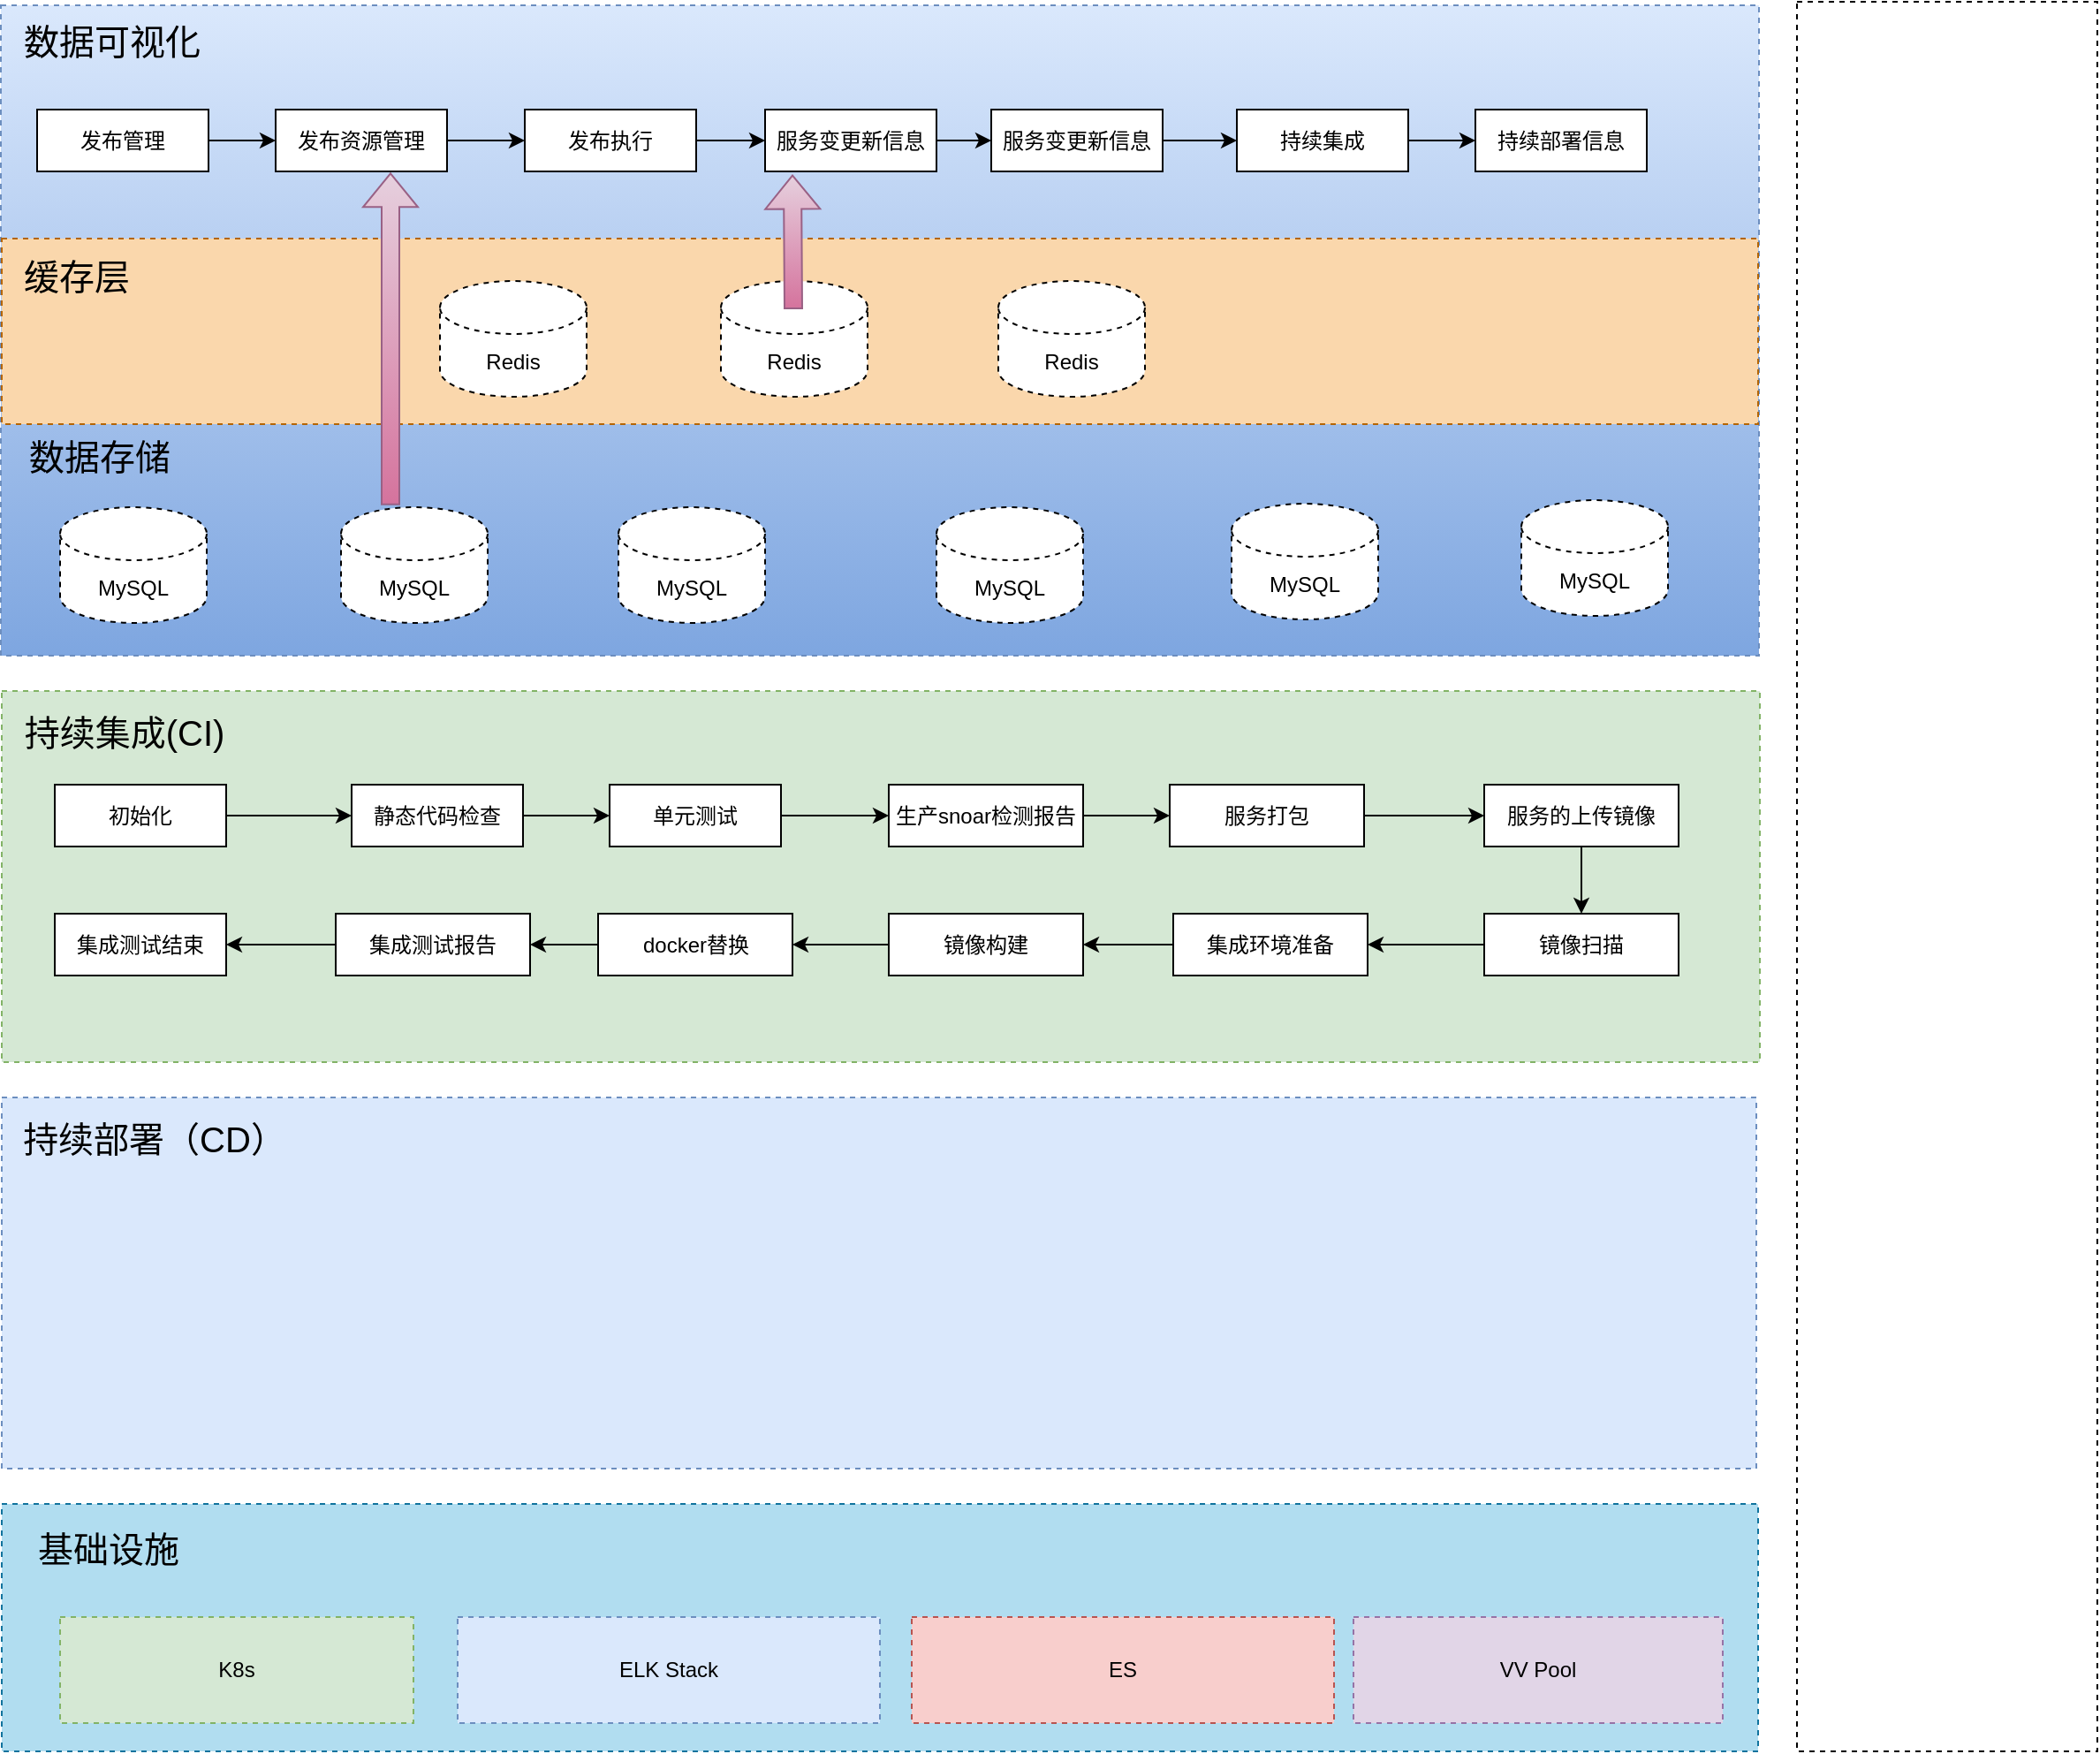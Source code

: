 <mxfile version="16.1.0" type="device"><diagram id="C5RBs43oDa-KdzZeNtuy" name="CICD的架构"><mxGraphModel dx="1318" dy="927" grid="0" gridSize="10" guides="1" tooltips="1" connect="1" arrows="1" fold="1" page="0" pageScale="1" pageWidth="827" pageHeight="1169" math="0" shadow="0"><root><mxCell id="WIyWlLk6GJQsqaUBKTNV-0"/><mxCell id="WIyWlLk6GJQsqaUBKTNV-1" parent="WIyWlLk6GJQsqaUBKTNV-0"/><mxCell id="6TEGEP7om40u0FLD5Z-L-0" value="" style="whiteSpace=wrap;html=1;dashed=1;fontSize=20;fillColor=#dae8fc;strokeColor=#6c8ebf;gradientColor=#7ea6e0;" vertex="1" parent="WIyWlLk6GJQsqaUBKTNV-1"><mxGeometry x="401.5" y="139" width="995" height="368" as="geometry"/></mxCell><mxCell id="6TEGEP7om40u0FLD5Z-L-1" value="" style="whiteSpace=wrap;html=1;dashed=1;fontSize=20;" vertex="1" parent="WIyWlLk6GJQsqaUBKTNV-1"><mxGeometry x="1418" y="137" width="170" height="990" as="geometry"/></mxCell><mxCell id="6TEGEP7om40u0FLD5Z-L-5" value="" style="whiteSpace=wrap;html=1;dashed=1;fontSize=20;fillColor=#d5e8d4;strokeColor=#82b366;" vertex="1" parent="WIyWlLk6GJQsqaUBKTNV-1"><mxGeometry x="402" y="527" width="995" height="210" as="geometry"/></mxCell><mxCell id="6TEGEP7om40u0FLD5Z-L-6" value="" style="whiteSpace=wrap;html=1;dashed=1;fontSize=20;fillColor=#dae8fc;strokeColor=#6c8ebf;" vertex="1" parent="WIyWlLk6GJQsqaUBKTNV-1"><mxGeometry x="402" y="757" width="993" height="210" as="geometry"/></mxCell><mxCell id="6TEGEP7om40u0FLD5Z-L-7" value="" style="whiteSpace=wrap;html=1;dashed=1;fontSize=20;fillColor=#b1ddf0;strokeColor=#10739e;" vertex="1" parent="WIyWlLk6GJQsqaUBKTNV-1"><mxGeometry x="402" y="987" width="994" height="140" as="geometry"/></mxCell><mxCell id="6TEGEP7om40u0FLD5Z-L-8" value="基础设施" style="text;html=1;align=center;verticalAlign=middle;resizable=0;points=[];autosize=1;strokeColor=none;fillColor=none;fontSize=20;" vertex="1" parent="WIyWlLk6GJQsqaUBKTNV-1"><mxGeometry x="412" y="997" width="100" height="30" as="geometry"/></mxCell><mxCell id="6TEGEP7om40u0FLD5Z-L-9" value="持续部署（CD）" style="text;html=1;align=center;verticalAlign=middle;resizable=0;points=[];autosize=1;strokeColor=none;fillColor=none;fontSize=20;" vertex="1" parent="WIyWlLk6GJQsqaUBKTNV-1"><mxGeometry x="408" y="766" width="159" height="28" as="geometry"/></mxCell><mxCell id="6TEGEP7om40u0FLD5Z-L-10" value="持续集成(CI)" style="text;html=1;align=center;verticalAlign=middle;resizable=0;points=[];autosize=1;strokeColor=none;fillColor=none;fontSize=20;" vertex="1" parent="WIyWlLk6GJQsqaUBKTNV-1"><mxGeometry x="409" y="536" width="123" height="28" as="geometry"/></mxCell><mxCell id="6TEGEP7om40u0FLD5Z-L-11" value="数据可视化" style="text;html=1;align=center;verticalAlign=middle;resizable=0;points=[];autosize=1;strokeColor=none;fillColor=none;fontSize=20;" vertex="1" parent="WIyWlLk6GJQsqaUBKTNV-1"><mxGeometry x="404" y="144" width="120" height="30" as="geometry"/></mxCell><mxCell id="6TEGEP7om40u0FLD5Z-L-14" value="" style="edgeStyle=orthogonalEdgeStyle;rounded=0;orthogonalLoop=1;jettySize=auto;html=1;" edge="1" parent="WIyWlLk6GJQsqaUBKTNV-1" source="6TEGEP7om40u0FLD5Z-L-12" target="6TEGEP7om40u0FLD5Z-L-13"><mxGeometry relative="1" as="geometry"/></mxCell><mxCell id="6TEGEP7om40u0FLD5Z-L-12" value="发布管理" style="rounded=0;whiteSpace=wrap;html=1;" vertex="1" parent="WIyWlLk6GJQsqaUBKTNV-1"><mxGeometry x="422" y="198" width="97" height="35" as="geometry"/></mxCell><mxCell id="6TEGEP7om40u0FLD5Z-L-16" value="" style="edgeStyle=orthogonalEdgeStyle;rounded=0;orthogonalLoop=1;jettySize=auto;html=1;" edge="1" parent="WIyWlLk6GJQsqaUBKTNV-1" source="6TEGEP7om40u0FLD5Z-L-13" target="6TEGEP7om40u0FLD5Z-L-15"><mxGeometry relative="1" as="geometry"/></mxCell><mxCell id="6TEGEP7om40u0FLD5Z-L-13" value="发布资源管理" style="rounded=0;whiteSpace=wrap;html=1;" vertex="1" parent="WIyWlLk6GJQsqaUBKTNV-1"><mxGeometry x="557" y="198" width="97" height="35" as="geometry"/></mxCell><mxCell id="6TEGEP7om40u0FLD5Z-L-18" value="" style="edgeStyle=orthogonalEdgeStyle;rounded=0;orthogonalLoop=1;jettySize=auto;html=1;" edge="1" parent="WIyWlLk6GJQsqaUBKTNV-1" source="6TEGEP7om40u0FLD5Z-L-15" target="6TEGEP7om40u0FLD5Z-L-17"><mxGeometry relative="1" as="geometry"/></mxCell><mxCell id="6TEGEP7om40u0FLD5Z-L-15" value="发布执行" style="rounded=0;whiteSpace=wrap;html=1;" vertex="1" parent="WIyWlLk6GJQsqaUBKTNV-1"><mxGeometry x="698" y="198" width="97" height="35" as="geometry"/></mxCell><mxCell id="6TEGEP7om40u0FLD5Z-L-20" value="" style="edgeStyle=orthogonalEdgeStyle;rounded=0;orthogonalLoop=1;jettySize=auto;html=1;" edge="1" parent="WIyWlLk6GJQsqaUBKTNV-1" source="6TEGEP7om40u0FLD5Z-L-17" target="6TEGEP7om40u0FLD5Z-L-19"><mxGeometry relative="1" as="geometry"/></mxCell><mxCell id="6TEGEP7om40u0FLD5Z-L-17" value="服务变更新信息" style="rounded=0;whiteSpace=wrap;html=1;" vertex="1" parent="WIyWlLk6GJQsqaUBKTNV-1"><mxGeometry x="834" y="198" width="97" height="35" as="geometry"/></mxCell><mxCell id="6TEGEP7om40u0FLD5Z-L-22" value="" style="edgeStyle=orthogonalEdgeStyle;rounded=0;orthogonalLoop=1;jettySize=auto;html=1;" edge="1" parent="WIyWlLk6GJQsqaUBKTNV-1" source="6TEGEP7om40u0FLD5Z-L-19" target="6TEGEP7om40u0FLD5Z-L-21"><mxGeometry relative="1" as="geometry"/></mxCell><mxCell id="6TEGEP7om40u0FLD5Z-L-19" value="服务变更新信息" style="rounded=0;whiteSpace=wrap;html=1;" vertex="1" parent="WIyWlLk6GJQsqaUBKTNV-1"><mxGeometry x="962" y="198" width="97" height="35" as="geometry"/></mxCell><mxCell id="6TEGEP7om40u0FLD5Z-L-24" value="" style="edgeStyle=orthogonalEdgeStyle;rounded=0;orthogonalLoop=1;jettySize=auto;html=1;" edge="1" parent="WIyWlLk6GJQsqaUBKTNV-1" source="6TEGEP7om40u0FLD5Z-L-21" target="6TEGEP7om40u0FLD5Z-L-23"><mxGeometry relative="1" as="geometry"/></mxCell><mxCell id="6TEGEP7om40u0FLD5Z-L-21" value="持续集成" style="rounded=0;whiteSpace=wrap;html=1;" vertex="1" parent="WIyWlLk6GJQsqaUBKTNV-1"><mxGeometry x="1101" y="198" width="97" height="35" as="geometry"/></mxCell><mxCell id="6TEGEP7om40u0FLD5Z-L-23" value="持续部署信息" style="rounded=0;whiteSpace=wrap;html=1;" vertex="1" parent="WIyWlLk6GJQsqaUBKTNV-1"><mxGeometry x="1236" y="198" width="97" height="35" as="geometry"/></mxCell><mxCell id="6TEGEP7om40u0FLD5Z-L-26" value="" style="rounded=0;whiteSpace=wrap;html=1;dashed=1;fillColor=#fad7ac;strokeColor=#b46504;" vertex="1" parent="WIyWlLk6GJQsqaUBKTNV-1"><mxGeometry x="402" y="271" width="994" height="105" as="geometry"/></mxCell><mxCell id="6TEGEP7om40u0FLD5Z-L-27" value="缓存层" style="text;html=1;align=center;verticalAlign=middle;resizable=0;points=[];autosize=1;strokeColor=none;fillColor=none;fontSize=20;" vertex="1" parent="WIyWlLk6GJQsqaUBKTNV-1"><mxGeometry x="409" y="278" width="70" height="28" as="geometry"/></mxCell><mxCell id="6TEGEP7om40u0FLD5Z-L-28" value="Redis" style="shape=cylinder3;whiteSpace=wrap;html=1;boundedLbl=1;backgroundOutline=1;size=15;dashed=1;" vertex="1" parent="WIyWlLk6GJQsqaUBKTNV-1"><mxGeometry x="650" y="295" width="83" height="65.5" as="geometry"/></mxCell><mxCell id="6TEGEP7om40u0FLD5Z-L-29" value="Redis" style="shape=cylinder3;whiteSpace=wrap;html=1;boundedLbl=1;backgroundOutline=1;size=15;dashed=1;" vertex="1" parent="WIyWlLk6GJQsqaUBKTNV-1"><mxGeometry x="809" y="295" width="83" height="65.5" as="geometry"/></mxCell><mxCell id="6TEGEP7om40u0FLD5Z-L-30" value="Redis" style="shape=cylinder3;whiteSpace=wrap;html=1;boundedLbl=1;backgroundOutline=1;size=15;dashed=1;" vertex="1" parent="WIyWlLk6GJQsqaUBKTNV-1"><mxGeometry x="966" y="295" width="83" height="65.5" as="geometry"/></mxCell><mxCell id="6TEGEP7om40u0FLD5Z-L-31" value="数据存储" style="text;html=1;align=center;verticalAlign=middle;resizable=0;points=[];autosize=1;strokeColor=none;fillColor=none;fontSize=20;" vertex="1" parent="WIyWlLk6GJQsqaUBKTNV-1"><mxGeometry x="412" y="380" width="90" height="28" as="geometry"/></mxCell><mxCell id="6TEGEP7om40u0FLD5Z-L-32" value="MySQL" style="shape=cylinder3;whiteSpace=wrap;html=1;boundedLbl=1;backgroundOutline=1;size=15;dashed=1;" vertex="1" parent="WIyWlLk6GJQsqaUBKTNV-1"><mxGeometry x="435" y="423" width="83" height="65.5" as="geometry"/></mxCell><mxCell id="6TEGEP7om40u0FLD5Z-L-33" value="MySQL" style="shape=cylinder3;whiteSpace=wrap;html=1;boundedLbl=1;backgroundOutline=1;size=15;dashed=1;" vertex="1" parent="WIyWlLk6GJQsqaUBKTNV-1"><mxGeometry x="594" y="423" width="83" height="65.5" as="geometry"/></mxCell><mxCell id="6TEGEP7om40u0FLD5Z-L-34" value="MySQL" style="shape=cylinder3;whiteSpace=wrap;html=1;boundedLbl=1;backgroundOutline=1;size=15;dashed=1;" vertex="1" parent="WIyWlLk6GJQsqaUBKTNV-1"><mxGeometry x="751" y="423" width="83" height="65.5" as="geometry"/></mxCell><mxCell id="6TEGEP7om40u0FLD5Z-L-35" value="MySQL" style="shape=cylinder3;whiteSpace=wrap;html=1;boundedLbl=1;backgroundOutline=1;size=15;dashed=1;" vertex="1" parent="WIyWlLk6GJQsqaUBKTNV-1"><mxGeometry x="931" y="423" width="83" height="65.5" as="geometry"/></mxCell><mxCell id="6TEGEP7om40u0FLD5Z-L-36" value="MySQL" style="shape=cylinder3;whiteSpace=wrap;html=1;boundedLbl=1;backgroundOutline=1;size=15;dashed=1;" vertex="1" parent="WIyWlLk6GJQsqaUBKTNV-1"><mxGeometry x="1098" y="421" width="83" height="65.5" as="geometry"/></mxCell><mxCell id="6TEGEP7om40u0FLD5Z-L-37" value="MySQL" style="shape=cylinder3;whiteSpace=wrap;html=1;boundedLbl=1;backgroundOutline=1;size=15;dashed=1;" vertex="1" parent="WIyWlLk6GJQsqaUBKTNV-1"><mxGeometry x="1262" y="419" width="83" height="65.5" as="geometry"/></mxCell><mxCell id="6TEGEP7om40u0FLD5Z-L-40" value="" style="edgeStyle=orthogonalEdgeStyle;rounded=0;orthogonalLoop=1;jettySize=auto;html=1;" edge="1" parent="WIyWlLk6GJQsqaUBKTNV-1" source="6TEGEP7om40u0FLD5Z-L-38" target="6TEGEP7om40u0FLD5Z-L-39"><mxGeometry relative="1" as="geometry"/></mxCell><mxCell id="6TEGEP7om40u0FLD5Z-L-38" value="初始化" style="rounded=0;whiteSpace=wrap;html=1;" vertex="1" parent="WIyWlLk6GJQsqaUBKTNV-1"><mxGeometry x="432" y="580" width="97" height="35" as="geometry"/></mxCell><mxCell id="6TEGEP7om40u0FLD5Z-L-42" value="" style="edgeStyle=orthogonalEdgeStyle;rounded=0;orthogonalLoop=1;jettySize=auto;html=1;" edge="1" parent="WIyWlLk6GJQsqaUBKTNV-1" source="6TEGEP7om40u0FLD5Z-L-39" target="6TEGEP7om40u0FLD5Z-L-41"><mxGeometry relative="1" as="geometry"/></mxCell><mxCell id="6TEGEP7om40u0FLD5Z-L-39" value="静态代码检查" style="rounded=0;whiteSpace=wrap;html=1;" vertex="1" parent="WIyWlLk6GJQsqaUBKTNV-1"><mxGeometry x="600" y="580" width="97" height="35" as="geometry"/></mxCell><mxCell id="6TEGEP7om40u0FLD5Z-L-44" value="" style="edgeStyle=orthogonalEdgeStyle;rounded=0;orthogonalLoop=1;jettySize=auto;html=1;" edge="1" parent="WIyWlLk6GJQsqaUBKTNV-1" source="6TEGEP7om40u0FLD5Z-L-41" target="6TEGEP7om40u0FLD5Z-L-43"><mxGeometry relative="1" as="geometry"/></mxCell><mxCell id="6TEGEP7om40u0FLD5Z-L-41" value="单元测试" style="rounded=0;whiteSpace=wrap;html=1;" vertex="1" parent="WIyWlLk6GJQsqaUBKTNV-1"><mxGeometry x="746" y="580" width="97" height="35" as="geometry"/></mxCell><mxCell id="6TEGEP7om40u0FLD5Z-L-46" value="" style="edgeStyle=orthogonalEdgeStyle;rounded=0;orthogonalLoop=1;jettySize=auto;html=1;" edge="1" parent="WIyWlLk6GJQsqaUBKTNV-1" source="6TEGEP7om40u0FLD5Z-L-43" target="6TEGEP7om40u0FLD5Z-L-45"><mxGeometry relative="1" as="geometry"/></mxCell><mxCell id="6TEGEP7om40u0FLD5Z-L-43" value="生产snoar检测报告" style="rounded=0;whiteSpace=wrap;html=1;" vertex="1" parent="WIyWlLk6GJQsqaUBKTNV-1"><mxGeometry x="904" y="580" width="110" height="35" as="geometry"/></mxCell><mxCell id="6TEGEP7om40u0FLD5Z-L-48" value="" style="edgeStyle=orthogonalEdgeStyle;rounded=0;orthogonalLoop=1;jettySize=auto;html=1;" edge="1" parent="WIyWlLk6GJQsqaUBKTNV-1" source="6TEGEP7om40u0FLD5Z-L-45" target="6TEGEP7om40u0FLD5Z-L-47"><mxGeometry relative="1" as="geometry"/></mxCell><mxCell id="6TEGEP7om40u0FLD5Z-L-45" value="服务打包" style="rounded=0;whiteSpace=wrap;html=1;" vertex="1" parent="WIyWlLk6GJQsqaUBKTNV-1"><mxGeometry x="1063" y="580" width="110" height="35" as="geometry"/></mxCell><mxCell id="6TEGEP7om40u0FLD5Z-L-50" value="" style="edgeStyle=orthogonalEdgeStyle;rounded=0;orthogonalLoop=1;jettySize=auto;html=1;" edge="1" parent="WIyWlLk6GJQsqaUBKTNV-1" source="6TEGEP7om40u0FLD5Z-L-47" target="6TEGEP7om40u0FLD5Z-L-49"><mxGeometry relative="1" as="geometry"/></mxCell><mxCell id="6TEGEP7om40u0FLD5Z-L-47" value="服务的上传镜像" style="rounded=0;whiteSpace=wrap;html=1;" vertex="1" parent="WIyWlLk6GJQsqaUBKTNV-1"><mxGeometry x="1241" y="580" width="110" height="35" as="geometry"/></mxCell><mxCell id="6TEGEP7om40u0FLD5Z-L-52" value="" style="edgeStyle=orthogonalEdgeStyle;rounded=0;orthogonalLoop=1;jettySize=auto;html=1;" edge="1" parent="WIyWlLk6GJQsqaUBKTNV-1" source="6TEGEP7om40u0FLD5Z-L-49" target="6TEGEP7om40u0FLD5Z-L-51"><mxGeometry relative="1" as="geometry"/></mxCell><mxCell id="6TEGEP7om40u0FLD5Z-L-49" value="镜像扫描" style="rounded=0;whiteSpace=wrap;html=1;" vertex="1" parent="WIyWlLk6GJQsqaUBKTNV-1"><mxGeometry x="1241" y="653" width="110" height="35" as="geometry"/></mxCell><mxCell id="6TEGEP7om40u0FLD5Z-L-54" value="" style="edgeStyle=orthogonalEdgeStyle;rounded=0;orthogonalLoop=1;jettySize=auto;html=1;" edge="1" parent="WIyWlLk6GJQsqaUBKTNV-1" source="6TEGEP7om40u0FLD5Z-L-51" target="6TEGEP7om40u0FLD5Z-L-53"><mxGeometry relative="1" as="geometry"/></mxCell><mxCell id="6TEGEP7om40u0FLD5Z-L-51" value="集成环境准备" style="rounded=0;whiteSpace=wrap;html=1;" vertex="1" parent="WIyWlLk6GJQsqaUBKTNV-1"><mxGeometry x="1065" y="653" width="110" height="35" as="geometry"/></mxCell><mxCell id="6TEGEP7om40u0FLD5Z-L-56" value="" style="edgeStyle=orthogonalEdgeStyle;rounded=0;orthogonalLoop=1;jettySize=auto;html=1;" edge="1" parent="WIyWlLk6GJQsqaUBKTNV-1" source="6TEGEP7om40u0FLD5Z-L-53" target="6TEGEP7om40u0FLD5Z-L-55"><mxGeometry relative="1" as="geometry"/></mxCell><mxCell id="6TEGEP7om40u0FLD5Z-L-53" value="镜像构建" style="rounded=0;whiteSpace=wrap;html=1;" vertex="1" parent="WIyWlLk6GJQsqaUBKTNV-1"><mxGeometry x="904" y="653" width="110" height="35" as="geometry"/></mxCell><mxCell id="6TEGEP7om40u0FLD5Z-L-58" value="" style="edgeStyle=orthogonalEdgeStyle;rounded=0;orthogonalLoop=1;jettySize=auto;html=1;" edge="1" parent="WIyWlLk6GJQsqaUBKTNV-1" source="6TEGEP7om40u0FLD5Z-L-55" target="6TEGEP7om40u0FLD5Z-L-57"><mxGeometry relative="1" as="geometry"/></mxCell><mxCell id="6TEGEP7om40u0FLD5Z-L-55" value="docker替换" style="rounded=0;whiteSpace=wrap;html=1;" vertex="1" parent="WIyWlLk6GJQsqaUBKTNV-1"><mxGeometry x="739.5" y="653" width="110" height="35" as="geometry"/></mxCell><mxCell id="6TEGEP7om40u0FLD5Z-L-60" value="" style="edgeStyle=orthogonalEdgeStyle;rounded=0;orthogonalLoop=1;jettySize=auto;html=1;" edge="1" parent="WIyWlLk6GJQsqaUBKTNV-1" source="6TEGEP7om40u0FLD5Z-L-57" target="6TEGEP7om40u0FLD5Z-L-59"><mxGeometry relative="1" as="geometry"/></mxCell><mxCell id="6TEGEP7om40u0FLD5Z-L-57" value="集成测试报告" style="rounded=0;whiteSpace=wrap;html=1;" vertex="1" parent="WIyWlLk6GJQsqaUBKTNV-1"><mxGeometry x="591" y="653" width="110" height="35" as="geometry"/></mxCell><mxCell id="6TEGEP7om40u0FLD5Z-L-59" value="集成测试结束" style="rounded=0;whiteSpace=wrap;html=1;" vertex="1" parent="WIyWlLk6GJQsqaUBKTNV-1"><mxGeometry x="432" y="653" width="97" height="35" as="geometry"/></mxCell><mxCell id="6TEGEP7om40u0FLD5Z-L-61" value="K8s" style="rounded=0;whiteSpace=wrap;html=1;dashed=1;fillColor=#d5e8d4;strokeColor=#82b366;" vertex="1" parent="WIyWlLk6GJQsqaUBKTNV-1"><mxGeometry x="435" y="1051" width="200" height="60" as="geometry"/></mxCell><mxCell id="6TEGEP7om40u0FLD5Z-L-62" value="ELK Stack" style="rounded=0;whiteSpace=wrap;html=1;dashed=1;fillColor=#dae8fc;strokeColor=#6c8ebf;" vertex="1" parent="WIyWlLk6GJQsqaUBKTNV-1"><mxGeometry x="660" y="1051" width="239" height="60" as="geometry"/></mxCell><mxCell id="6TEGEP7om40u0FLD5Z-L-63" value="ES" style="rounded=0;whiteSpace=wrap;html=1;dashed=1;fillColor=#f8cecc;strokeColor=#b85450;" vertex="1" parent="WIyWlLk6GJQsqaUBKTNV-1"><mxGeometry x="917" y="1051" width="239" height="60" as="geometry"/></mxCell><mxCell id="6TEGEP7om40u0FLD5Z-L-64" value="VV Pool" style="rounded=0;whiteSpace=wrap;html=1;dashed=1;fillColor=#e1d5e7;strokeColor=#9673a6;" vertex="1" parent="WIyWlLk6GJQsqaUBKTNV-1"><mxGeometry x="1167" y="1051" width="209" height="60" as="geometry"/></mxCell><mxCell id="6TEGEP7om40u0FLD5Z-L-67" value="" style="shape=flexArrow;endArrow=classic;html=1;rounded=0;fillColor=#e6d0de;strokeColor=#996185;gradientColor=#d5739d;" edge="1" parent="WIyWlLk6GJQsqaUBKTNV-1"><mxGeometry width="50" height="50" relative="1" as="geometry"><mxPoint x="622" y="421.88" as="sourcePoint"/><mxPoint x="622" y="233.63" as="targetPoint"/></mxGeometry></mxCell><mxCell id="6TEGEP7om40u0FLD5Z-L-68" value="" style="shape=flexArrow;endArrow=classic;html=1;rounded=0;fillColor=#e6d0de;strokeColor=#996185;gradientColor=#d5739d;" edge="1" parent="WIyWlLk6GJQsqaUBKTNV-1"><mxGeometry width="50" height="50" relative="1" as="geometry"><mxPoint x="850" y="311" as="sourcePoint"/><mxPoint x="849.5" y="234.75" as="targetPoint"/></mxGeometry></mxCell></root></mxGraphModel></diagram></mxfile>